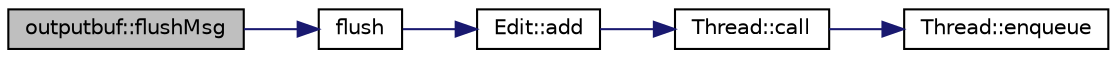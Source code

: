 digraph "outputbuf::flushMsg"
{
 // INTERACTIVE_SVG=YES
 // LATEX_PDF_SIZE
  edge [fontname="Helvetica",fontsize="10",labelfontname="Helvetica",labelfontsize="10"];
  node [fontname="Helvetica",fontsize="10",shape=record];
  rankdir="LR";
  Node1 [label="outputbuf::flushMsg",height=0.2,width=0.4,color="black", fillcolor="grey75", style="filled", fontcolor="black",tooltip=" "];
  Node1 -> Node2 [color="midnightblue",fontsize="10",style="solid",fontname="Helvetica"];
  Node2 [label="flush",height=0.2,width=0.4,color="black", fillcolor="white", style="filled",URL="$output_8hpp.html#ad715e61f7587d83c205d24cfc114282a",tooltip=" "];
  Node2 -> Node3 [color="midnightblue",fontsize="10",style="solid",fontname="Helvetica"];
  Node3 [label="Edit::add",height=0.2,width=0.4,color="black", fillcolor="white", style="filled",URL="$class_edit.html#a3ced1bcf14de542e25d512991bcfed2f",tooltip=" "];
  Node3 -> Node4 [color="midnightblue",fontsize="10",style="solid",fontname="Helvetica"];
  Node4 [label="Thread::call",height=0.2,width=0.4,color="black", fillcolor="white", style="filled",URL="$class_thread.html#adb11ad65376e640d84d47f0394f94f10",tooltip="The code that will be enqued in the threads task queue."];
  Node4 -> Node5 [color="midnightblue",fontsize="10",style="solid",fontname="Helvetica"];
  Node5 [label="Thread::enqueue",height=0.2,width=0.4,color="black", fillcolor="white", style="filled",URL="$class_thread.html#a1333a7179253857c1431b82e162272fd",tooltip=" "];
}
